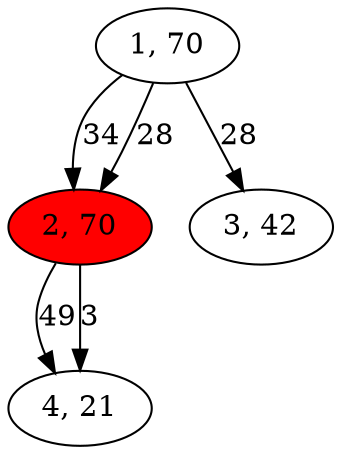 digraph G{
1[label="1, 70"]
2[label="2, 70"]
3[label="3, 42"]
4[label="4, 21"]
1->2[label="34"]
1->3[label="28"]
1->2[label="28"]
2[style = filled,fillcolor=red]
2->4[label="49"]
2->4[label="3"]
}
